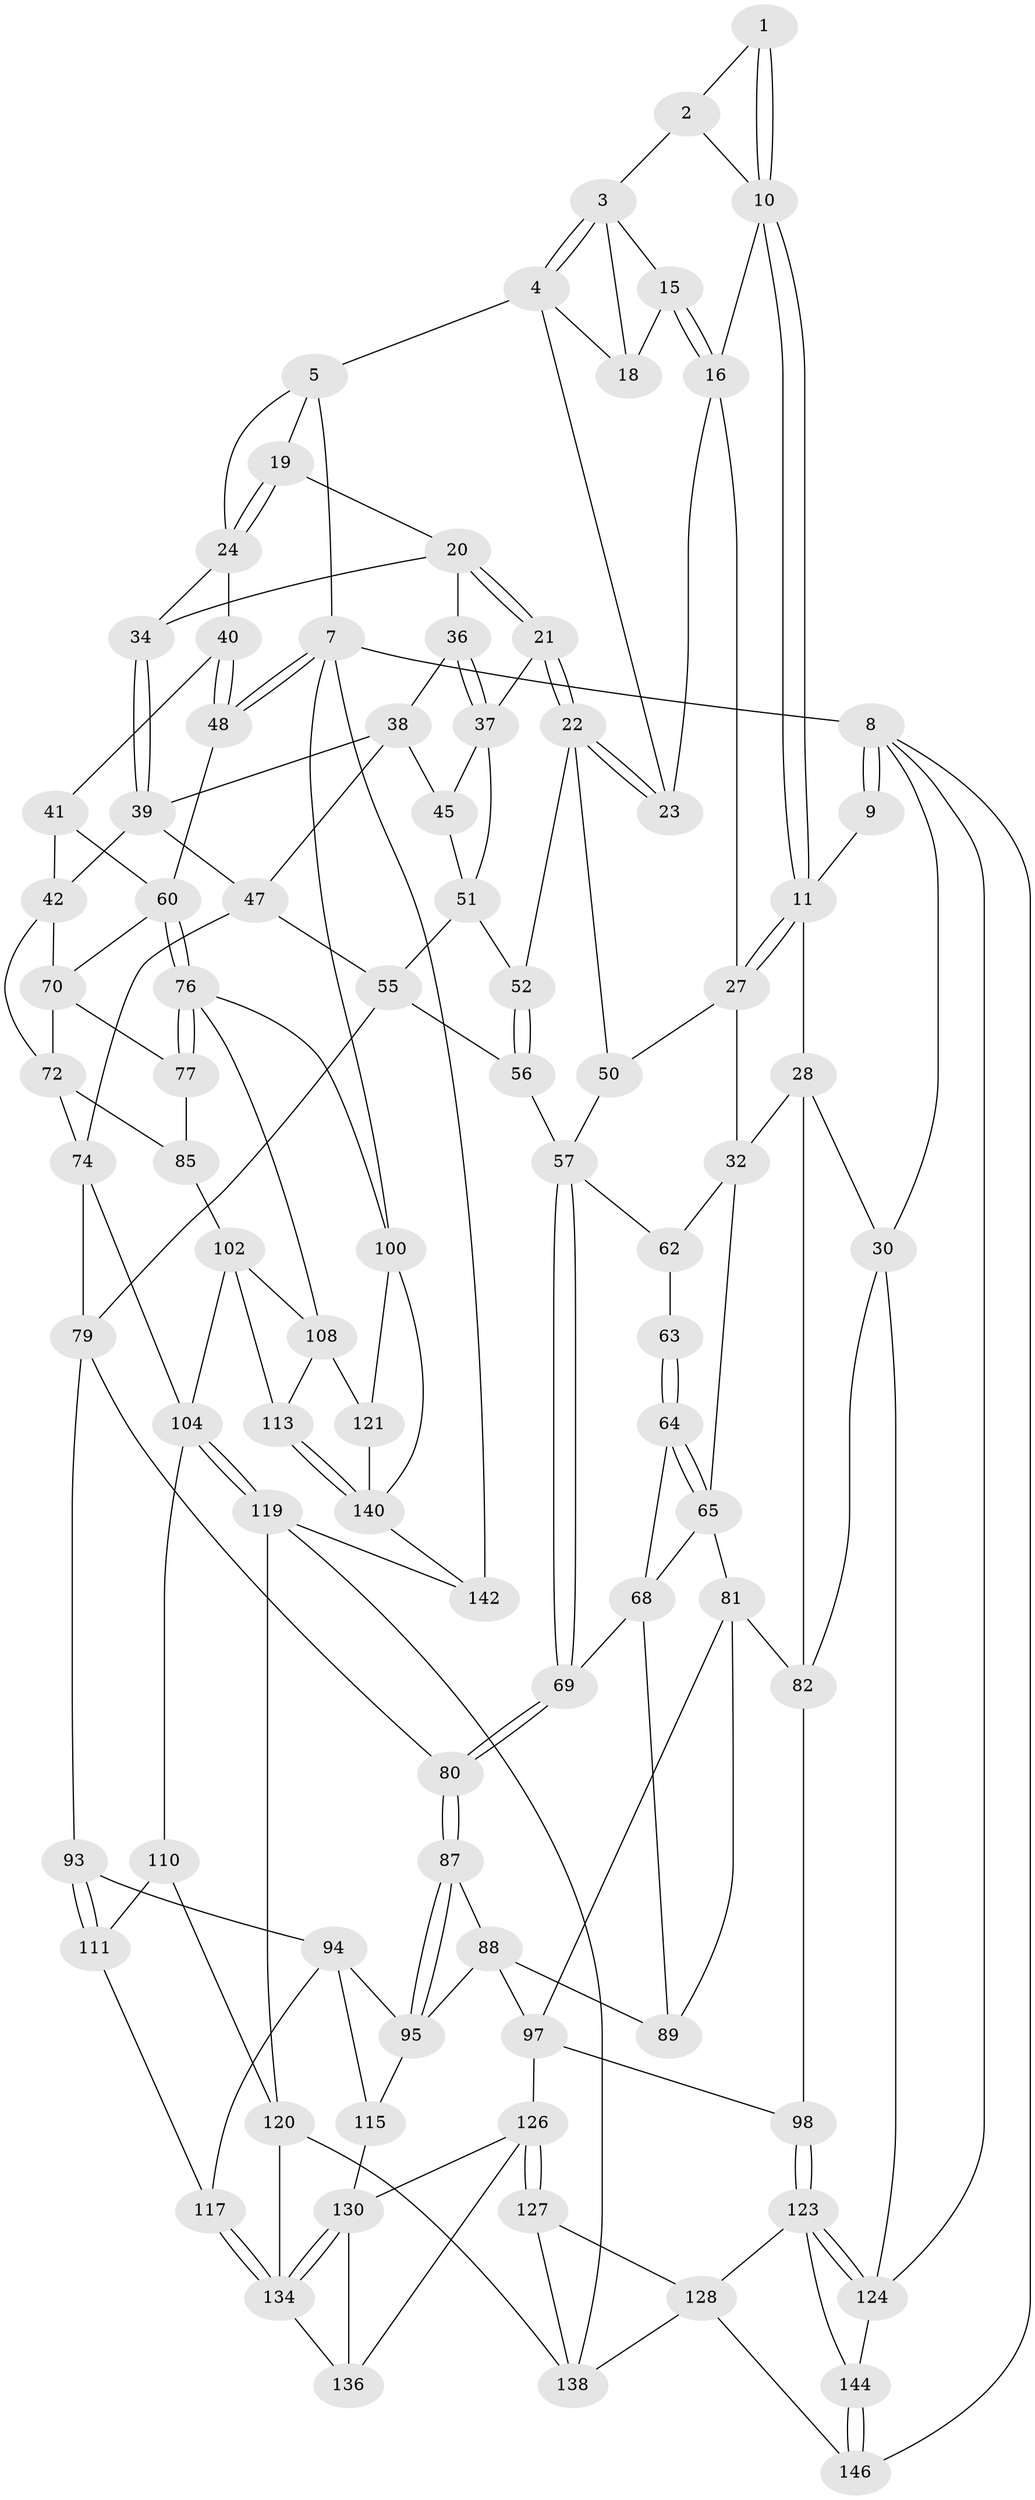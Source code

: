 // Generated by graph-tools (version 1.1) at 2025/52/02/27/25 19:52:39]
// undirected, 90 vertices, 192 edges
graph export_dot {
graph [start="1"]
  node [color=gray90,style=filled];
  1 [pos="+0.21347423412535954+0"];
  2 [pos="+0.37010200798365794+0"];
  3 [pos="+0.4451748399507618+0",super="+14"];
  4 [pos="+0.5852933535034915+0",super="+17"];
  5 [pos="+0.637272863255622+0",super="+6"];
  7 [pos="+1+0",super="+99"];
  8 [pos="+0+0",super="+133"];
  9 [pos="+0.18056292076877106+0"];
  10 [pos="+0.24019252403003435+0.08531758938161457",super="+13"];
  11 [pos="+0.23891611036465346+0.08577449559707094",super="+12"];
  15 [pos="+0.3380238966014943+0.09047269567553487"];
  16 [pos="+0.31696255930041073+0.10280251976111297",super="+26"];
  18 [pos="+0.4153940023987406+0.11441247735853287"];
  19 [pos="+0.6534390977969525+0"];
  20 [pos="+0.6157705558636147+0.15934604592942428",super="+35"];
  21 [pos="+0.5130951797628559+0.21528140701520873"];
  22 [pos="+0.502828299957682+0.2178323523233012",super="+49"];
  23 [pos="+0.48207630687083597+0.19503670236568518"];
  24 [pos="+0.7695629167410701+0.17313816501939178",super="+25"];
  27 [pos="+0.2829232120359153+0.25866664362853287",super="+31"];
  28 [pos="+0+0.24227389857184772",super="+29"];
  30 [pos="+0+0.20399986536188236",super="+92"];
  32 [pos="+0.24926300924373218+0.30085745034799627",super="+33"];
  34 [pos="+0.7584025905964653+0.17967738999234686"];
  36 [pos="+0.654093963654768+0.23601465525420628"];
  37 [pos="+0.6379972865079396+0.264281344121949",super="+46"];
  38 [pos="+0.7167347680916647+0.2384487618272688",super="+44"];
  39 [pos="+0.7299765482322537+0.22890378197623987",super="+43"];
  40 [pos="+0.8863886605635165+0.233297183873908"];
  41 [pos="+0.8214050380836897+0.3420248465319542"];
  42 [pos="+0.778824163073613+0.37531140868389923",super="+71"];
  45 [pos="+0.6596703742233464+0.3009388148773604"];
  47 [pos="+0.7398366238504543+0.3963656325786392",super="+54"];
  48 [pos="+1+0.3401001483234123"];
  50 [pos="+0.4450658967073149+0.3136506012731361"];
  51 [pos="+0.5911360918237005+0.31034644268000766",super="+53"];
  52 [pos="+0.5170976918785118+0.27865553638712764"];
  55 [pos="+0.6018912173039046+0.44388255822957906",super="+59"];
  56 [pos="+0.5641261033272669+0.4423374868611919"];
  57 [pos="+0.4354631115597336+0.4150617127560245",super="+58"];
  60 [pos="+1+0.35731639933880405",super="+61"];
  62 [pos="+0.28012598672030686+0.35035815954027394"];
  63 [pos="+0.2803414693728893+0.3513331594398719"];
  64 [pos="+0.22834385034682184+0.49996525593447605",super="+67"];
  65 [pos="+0.1985573816202746+0.5261050589731899",super="+66"];
  68 [pos="+0.3569191990661397+0.48570853784609486",super="+86"];
  69 [pos="+0.39085845578581996+0.4850707383667709"];
  70 [pos="+0.9449094670851876+0.45611912823388256",super="+75"];
  72 [pos="+0.8745208250329402+0.5002158281495309",super="+73"];
  74 [pos="+0.788947574713851+0.5893840580032382",super="+83"];
  76 [pos="+1+0.44698021111800745",super="+101"];
  77 [pos="+1+0.5131477263651554",super="+78"];
  79 [pos="+0.5753398789740964+0.499836584992977",super="+84"];
  80 [pos="+0.44211355259336127+0.5561108236964024"];
  81 [pos="+0.11170579418160227+0.5921094012996136",super="+90"];
  82 [pos="+0.07425616846251136+0.5968769632049835",super="+91"];
  85 [pos="+0.8979969035073323+0.62333596827816",super="+96"];
  87 [pos="+0.425868224363881+0.6335270972841774"];
  88 [pos="+0.3411858195216043+0.6366298365237163",super="+106"];
  89 [pos="+0.2835386820103337+0.6096329604525218"];
  93 [pos="+0.5607694768359887+0.6707063536045508"];
  94 [pos="+0.4659079530144317+0.6631064186540471",super="+114"];
  95 [pos="+0.4342668803335039+0.6432218359522517",super="+109"];
  97 [pos="+0.18143353315875524+0.7385504377206376",super="+107"];
  98 [pos="+0.13332065753358963+0.7662128259222722"];
  100 [pos="+1+0.8857352028755462",super="+122"];
  102 [pos="+0.9276561253323264+0.6571062754244872",super="+103"];
  104 [pos="+0.7815363106344442+0.8147947908300059",super="+105"];
  108 [pos="+0.9368243316386803+0.6649956410145023",super="+112"];
  110 [pos="+0.6728835822074958+0.7355916859053377",super="+118"];
  111 [pos="+0.5626401562019158+0.6740895263870555",super="+116"];
  113 [pos="+0.7945097520368215+0.8232259295577468"];
  115 [pos="+0.4469334972685473+0.8163196166755439"];
  117 [pos="+0.45657078028893516+0.81854998366848"];
  119 [pos="+0.6578756908228337+0.8940534647581808",super="+143"];
  120 [pos="+0.5701719187207428+0.8744560360660806",super="+137"];
  121 [pos="+1+0.8553484700909815"];
  123 [pos="+0.10454153581937899+0.8198532178126839",super="+129"];
  124 [pos="+0+0.8414693731498951",super="+125"];
  126 [pos="+0.2852655591351672+0.8289510105518827",super="+132"];
  127 [pos="+0.24324702393912107+0.9082793801418806"];
  128 [pos="+0.15529762652511284+0.8990422611111898",super="+145"];
  130 [pos="+0.38603745765568825+0.8733769861953913",super="+131"];
  134 [pos="+0.4227371544989382+0.9496570177639696",super="+135"];
  136 [pos="+0.36120946846999274+0.9341002927538239"];
  138 [pos="+0.4223286434845681+1",super="+139"];
  140 [pos="+0.8434207544257042+0.9503345379773549",super="+141"];
  142 [pos="+0.7782611018011472+1"];
  144 [pos="+0.07031154695605168+0.9469704582932894"];
  146 [pos="+0.10340178185878571+1"];
  1 -- 2;
  1 -- 10;
  1 -- 10;
  2 -- 3;
  2 -- 10;
  3 -- 4;
  3 -- 4;
  3 -- 18;
  3 -- 15;
  4 -- 5;
  4 -- 18;
  4 -- 23;
  5 -- 19;
  5 -- 7;
  5 -- 24;
  7 -- 8 [weight=2];
  7 -- 48;
  7 -- 48;
  7 -- 100;
  7 -- 142;
  8 -- 9;
  8 -- 9;
  8 -- 30;
  8 -- 146;
  8 -- 124;
  9 -- 11;
  10 -- 11;
  10 -- 11;
  10 -- 16;
  11 -- 27;
  11 -- 27;
  11 -- 28;
  15 -- 16;
  15 -- 16;
  15 -- 18;
  16 -- 27;
  16 -- 23;
  19 -- 20;
  19 -- 24;
  19 -- 24;
  20 -- 21;
  20 -- 21;
  20 -- 34;
  20 -- 36;
  21 -- 22;
  21 -- 22;
  21 -- 37;
  22 -- 23;
  22 -- 23;
  22 -- 50;
  22 -- 52;
  24 -- 34;
  24 -- 40;
  27 -- 32;
  27 -- 50;
  28 -- 32;
  28 -- 82;
  28 -- 30;
  30 -- 82;
  30 -- 124;
  32 -- 62;
  32 -- 65;
  34 -- 39;
  34 -- 39;
  36 -- 37;
  36 -- 37;
  36 -- 38;
  37 -- 51;
  37 -- 45;
  38 -- 39;
  38 -- 45;
  38 -- 47;
  39 -- 42;
  39 -- 47;
  40 -- 41;
  40 -- 48;
  40 -- 48;
  41 -- 42;
  41 -- 60;
  42 -- 72;
  42 -- 70;
  45 -- 51;
  47 -- 74;
  47 -- 55;
  48 -- 60;
  50 -- 57;
  51 -- 52;
  51 -- 55;
  52 -- 56;
  52 -- 56;
  55 -- 56;
  55 -- 79;
  56 -- 57;
  57 -- 69;
  57 -- 69;
  57 -- 62;
  60 -- 76;
  60 -- 76;
  60 -- 70;
  62 -- 63;
  63 -- 64 [weight=2];
  63 -- 64;
  64 -- 65;
  64 -- 65;
  64 -- 68;
  65 -- 81;
  65 -- 68;
  68 -- 69;
  68 -- 89;
  69 -- 80;
  69 -- 80;
  70 -- 72;
  70 -- 77;
  72 -- 74;
  72 -- 85;
  74 -- 104;
  74 -- 79;
  76 -- 77;
  76 -- 77;
  76 -- 100;
  76 -- 108;
  77 -- 85 [weight=2];
  79 -- 80;
  79 -- 93;
  80 -- 87;
  80 -- 87;
  81 -- 82;
  81 -- 89;
  81 -- 97;
  82 -- 98;
  85 -- 102;
  87 -- 88;
  87 -- 95;
  87 -- 95;
  88 -- 89;
  88 -- 97;
  88 -- 95;
  93 -- 94;
  93 -- 111;
  93 -- 111;
  94 -- 95;
  94 -- 115;
  94 -- 117;
  95 -- 115;
  97 -- 98;
  97 -- 126;
  98 -- 123;
  98 -- 123;
  100 -- 121;
  100 -- 140;
  102 -- 108;
  102 -- 104;
  102 -- 113;
  104 -- 119;
  104 -- 119;
  104 -- 110;
  108 -- 113;
  108 -- 121;
  110 -- 111 [weight=2];
  110 -- 120;
  111 -- 117;
  113 -- 140;
  113 -- 140;
  115 -- 130;
  117 -- 134;
  117 -- 134;
  119 -- 120;
  119 -- 138;
  119 -- 142;
  120 -- 138;
  120 -- 134;
  121 -- 140;
  123 -- 124;
  123 -- 124;
  123 -- 128;
  123 -- 144;
  124 -- 144;
  126 -- 127;
  126 -- 127;
  126 -- 136;
  126 -- 130;
  127 -- 128;
  127 -- 138;
  128 -- 146;
  128 -- 138;
  130 -- 134;
  130 -- 134;
  130 -- 136;
  134 -- 136;
  140 -- 142;
  144 -- 146;
  144 -- 146;
}
